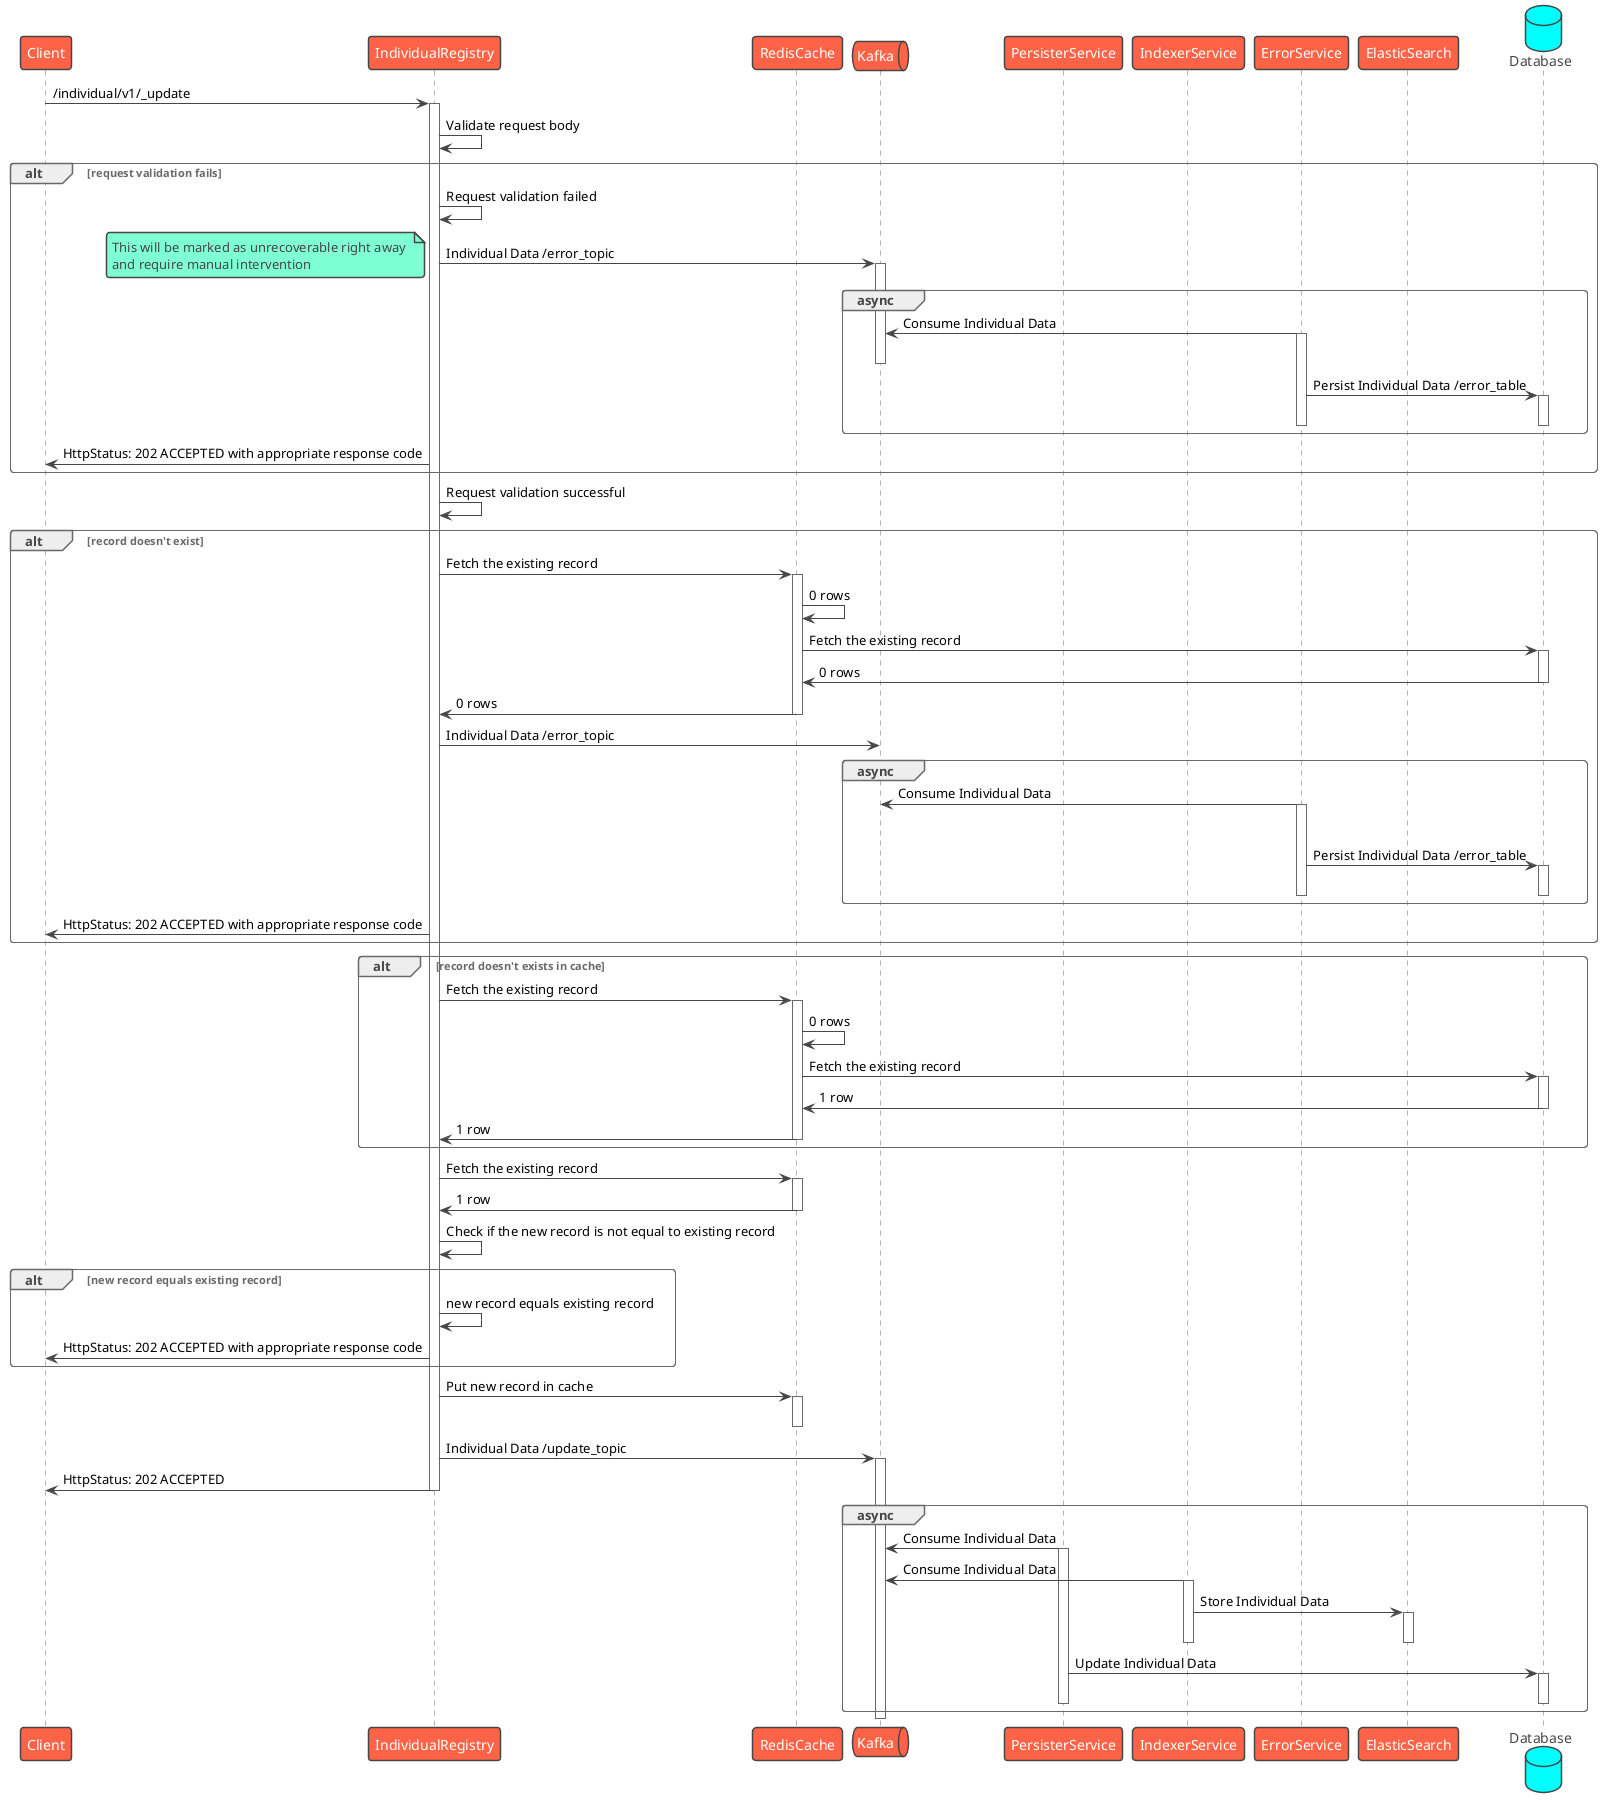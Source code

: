 @startuml Individual Registry - Update
!theme vibrant
participant Client as c
participant IndividualRegistry as ir
participant RedisCache as rc
queue Kafka as k
participant PersisterService as prs
participant IndexerService as idx
participant ErrorService as es
participant ElasticSearch as el
database Database as db
c -> ir : /individual/v1/_update
activate ir
ir -> ir: Validate request body
alt request validation fails
    ir -> ir: Request validation failed
    ir -> k: Individual Data /error_topic
    note left
        This will be marked as unrecoverable right away 
        and require manual intervention
    end note
    activate k
    group async
        es -> k: Consume Individual Data
        activate es
        deactivate k
        es -> db: Persist Individual Data /error_table
        activate db
        deactivate db
        deactivate es
    end
    ir -> c: HttpStatus: 202 ACCEPTED with appropriate response code
end
ir -> ir: Request validation successful
alt record doesn't exist
    ir -> rc: Fetch the existing record
    activate rc
    rc -> rc: 0 rows
    rc -> db: Fetch the existing record
    activate db
    db -> rc: 0 rows
    deactivate db
    rc -> ir: 0 rows
    deactivate rc
    ir -> k: Individual Data /error_topic
    group async
        es -> k: Consume Individual Data
        activate es
        deactivate k
        es -> db: Persist Individual Data /error_table
        activate db
        deactivate db
        deactivate es
    end
    ir -> c: HttpStatus: 202 ACCEPTED with appropriate response code
end
alt record doesn't exists in cache
    ir -> rc: Fetch the existing record
    activate rc
    rc -> rc: 0 rows
    rc -> db: Fetch the existing record
    activate db
    db -> rc: 1 row
    deactivate db
    rc -> ir: 1 row
    deactivate rc
end
ir -> rc: Fetch the existing record
activate rc
rc -> ir: 1 row
deactivate rc
ir -> ir: Check if the new record is not equal to existing record
alt new record equals existing record
    ir -> ir: new record equals existing record
    ir -> c: HttpStatus: 202 ACCEPTED with appropriate response code
end
ir -> rc: Put new record in cache
activate rc
deactivate rc
ir -> k: Individual Data /update_topic
activate k
ir -> c: HttpStatus: 202 ACCEPTED
deactivate ir
group async
    prs -> k: Consume Individual Data
    activate prs
    idx -> k: Consume Individual Data
    activate idx
    idx -> el: Store Individual Data
    activate el
    deactivate el
    deactivate idx
    prs -> db: Update Individual Data
    activate db
    deactivate db
    deactivate prs
end
deactivate k
@enduml